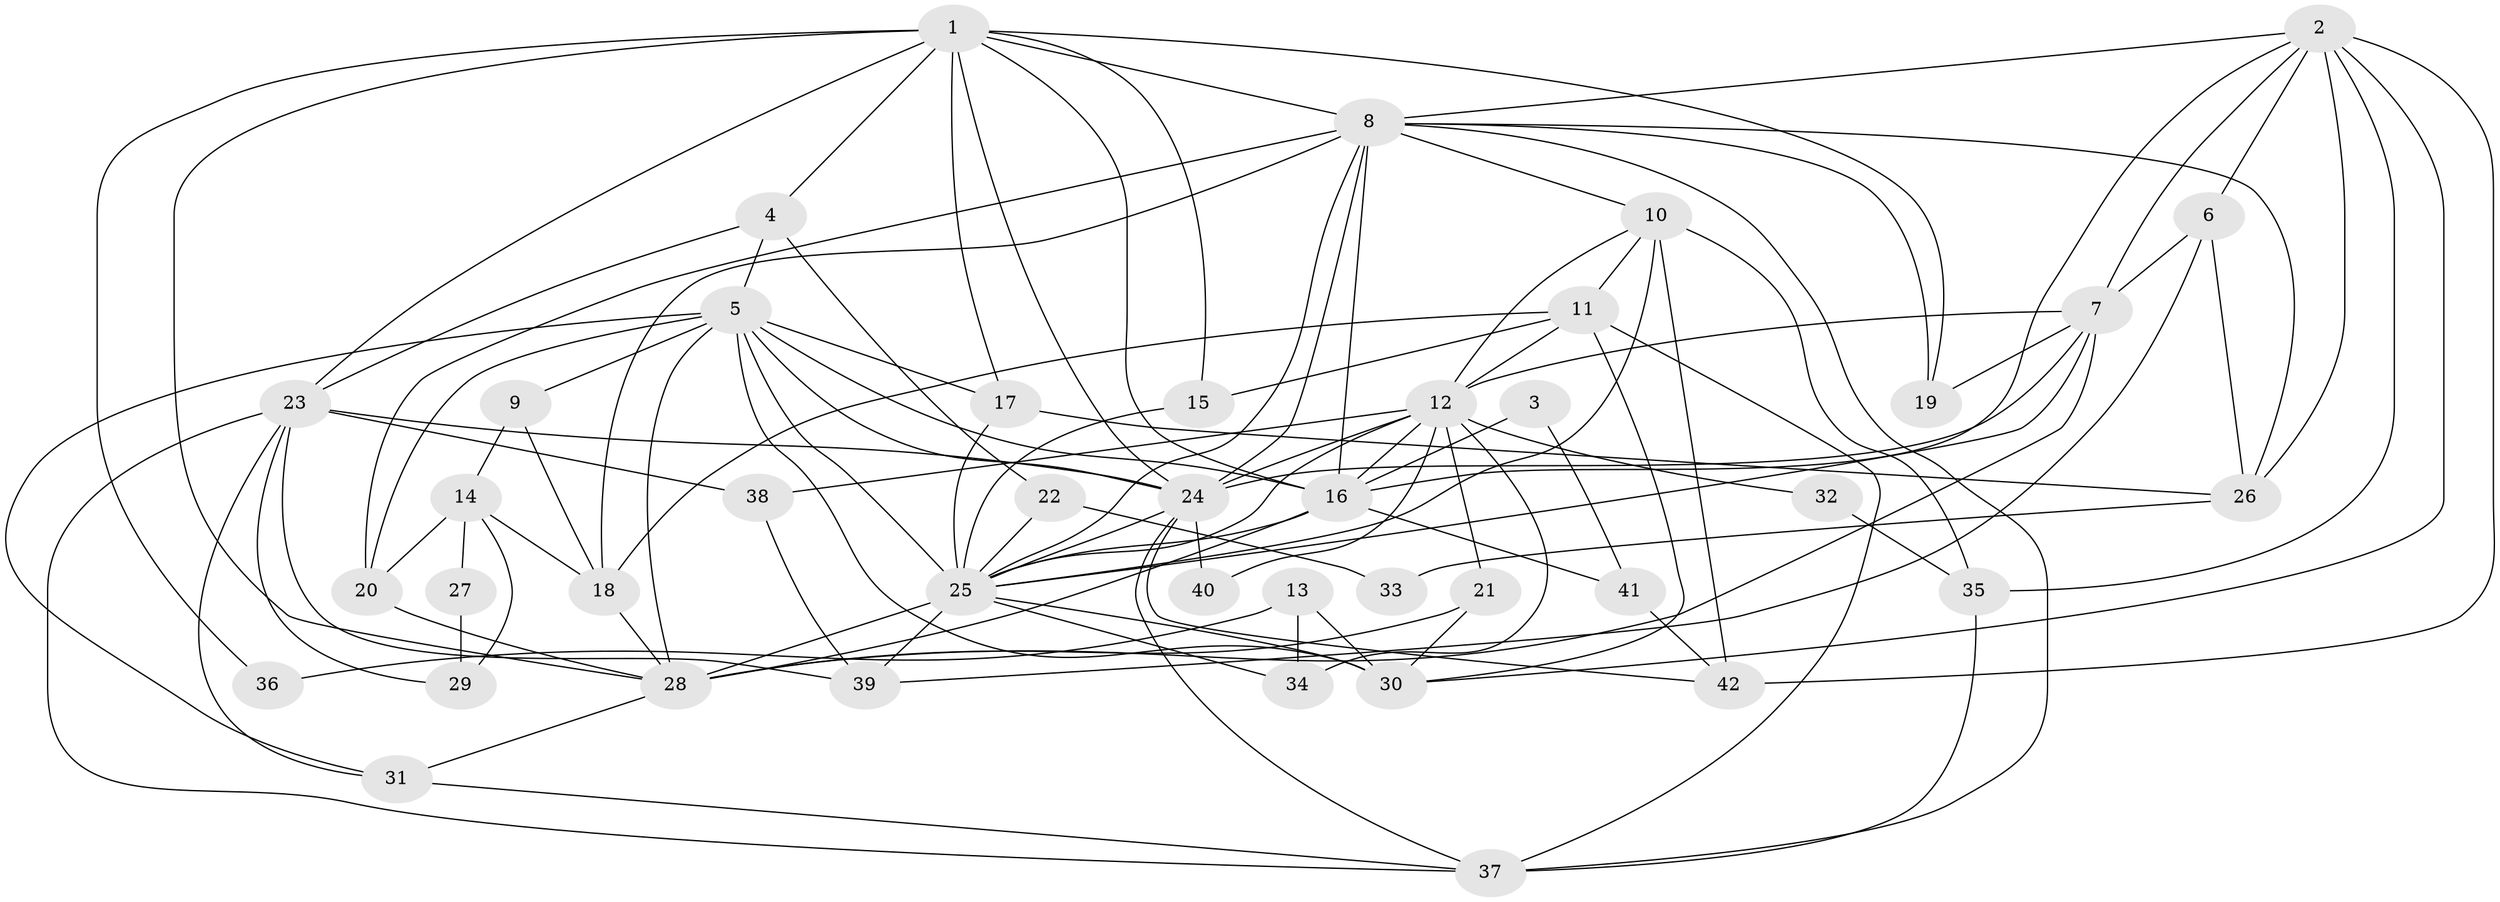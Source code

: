 // original degree distribution, {3: 0.2976190476190476, 4: 0.2976190476190476, 2: 0.11904761904761904, 5: 0.16666666666666666, 7: 0.05952380952380952, 9: 0.023809523809523808, 6: 0.03571428571428571}
// Generated by graph-tools (version 1.1) at 2025/51/03/04/25 22:51:14]
// undirected, 42 vertices, 110 edges
graph export_dot {
  node [color=gray90,style=filled];
  1;
  2;
  3;
  4;
  5;
  6;
  7;
  8;
  9;
  10;
  11;
  12;
  13;
  14;
  15;
  16;
  17;
  18;
  19;
  20;
  21;
  22;
  23;
  24;
  25;
  26;
  27;
  28;
  29;
  30;
  31;
  32;
  33;
  34;
  35;
  36;
  37;
  38;
  39;
  40;
  41;
  42;
  1 -- 4 [weight=1.0];
  1 -- 8 [weight=1.0];
  1 -- 15 [weight=1.0];
  1 -- 16 [weight=1.0];
  1 -- 17 [weight=1.0];
  1 -- 19 [weight=1.0];
  1 -- 23 [weight=1.0];
  1 -- 24 [weight=1.0];
  1 -- 28 [weight=1.0];
  1 -- 36 [weight=1.0];
  2 -- 6 [weight=1.0];
  2 -- 7 [weight=1.0];
  2 -- 8 [weight=1.0];
  2 -- 16 [weight=1.0];
  2 -- 26 [weight=1.0];
  2 -- 30 [weight=1.0];
  2 -- 35 [weight=1.0];
  2 -- 42 [weight=1.0];
  3 -- 16 [weight=1.0];
  3 -- 41 [weight=1.0];
  4 -- 5 [weight=1.0];
  4 -- 22 [weight=1.0];
  4 -- 23 [weight=1.0];
  5 -- 9 [weight=1.0];
  5 -- 16 [weight=1.0];
  5 -- 17 [weight=1.0];
  5 -- 20 [weight=1.0];
  5 -- 24 [weight=2.0];
  5 -- 25 [weight=3.0];
  5 -- 28 [weight=1.0];
  5 -- 30 [weight=2.0];
  5 -- 31 [weight=1.0];
  6 -- 7 [weight=1.0];
  6 -- 26 [weight=1.0];
  6 -- 39 [weight=1.0];
  7 -- 12 [weight=1.0];
  7 -- 19 [weight=1.0];
  7 -- 24 [weight=1.0];
  7 -- 25 [weight=1.0];
  7 -- 28 [weight=1.0];
  8 -- 10 [weight=1.0];
  8 -- 16 [weight=3.0];
  8 -- 18 [weight=1.0];
  8 -- 19 [weight=1.0];
  8 -- 20 [weight=1.0];
  8 -- 24 [weight=1.0];
  8 -- 25 [weight=2.0];
  8 -- 26 [weight=1.0];
  8 -- 37 [weight=1.0];
  9 -- 14 [weight=1.0];
  9 -- 18 [weight=1.0];
  10 -- 11 [weight=1.0];
  10 -- 12 [weight=1.0];
  10 -- 25 [weight=1.0];
  10 -- 35 [weight=1.0];
  10 -- 42 [weight=1.0];
  11 -- 12 [weight=1.0];
  11 -- 15 [weight=1.0];
  11 -- 18 [weight=1.0];
  11 -- 30 [weight=1.0];
  11 -- 37 [weight=1.0];
  12 -- 16 [weight=1.0];
  12 -- 21 [weight=1.0];
  12 -- 24 [weight=1.0];
  12 -- 25 [weight=2.0];
  12 -- 32 [weight=1.0];
  12 -- 34 [weight=2.0];
  12 -- 38 [weight=2.0];
  12 -- 40 [weight=1.0];
  13 -- 30 [weight=1.0];
  13 -- 34 [weight=1.0];
  13 -- 36 [weight=1.0];
  14 -- 18 [weight=1.0];
  14 -- 20 [weight=1.0];
  14 -- 27 [weight=1.0];
  14 -- 29 [weight=1.0];
  15 -- 25 [weight=1.0];
  16 -- 25 [weight=1.0];
  16 -- 28 [weight=1.0];
  16 -- 41 [weight=1.0];
  17 -- 25 [weight=1.0];
  17 -- 26 [weight=1.0];
  18 -- 28 [weight=1.0];
  20 -- 28 [weight=1.0];
  21 -- 28 [weight=1.0];
  21 -- 30 [weight=1.0];
  22 -- 25 [weight=1.0];
  22 -- 33 [weight=1.0];
  23 -- 24 [weight=1.0];
  23 -- 29 [weight=1.0];
  23 -- 31 [weight=1.0];
  23 -- 37 [weight=1.0];
  23 -- 38 [weight=1.0];
  23 -- 39 [weight=1.0];
  24 -- 25 [weight=1.0];
  24 -- 37 [weight=1.0];
  24 -- 40 [weight=1.0];
  24 -- 42 [weight=1.0];
  25 -- 28 [weight=1.0];
  25 -- 30 [weight=1.0];
  25 -- 34 [weight=1.0];
  25 -- 39 [weight=1.0];
  26 -- 33 [weight=1.0];
  27 -- 29 [weight=1.0];
  28 -- 31 [weight=1.0];
  31 -- 37 [weight=1.0];
  32 -- 35 [weight=1.0];
  35 -- 37 [weight=1.0];
  38 -- 39 [weight=1.0];
  41 -- 42 [weight=1.0];
}
